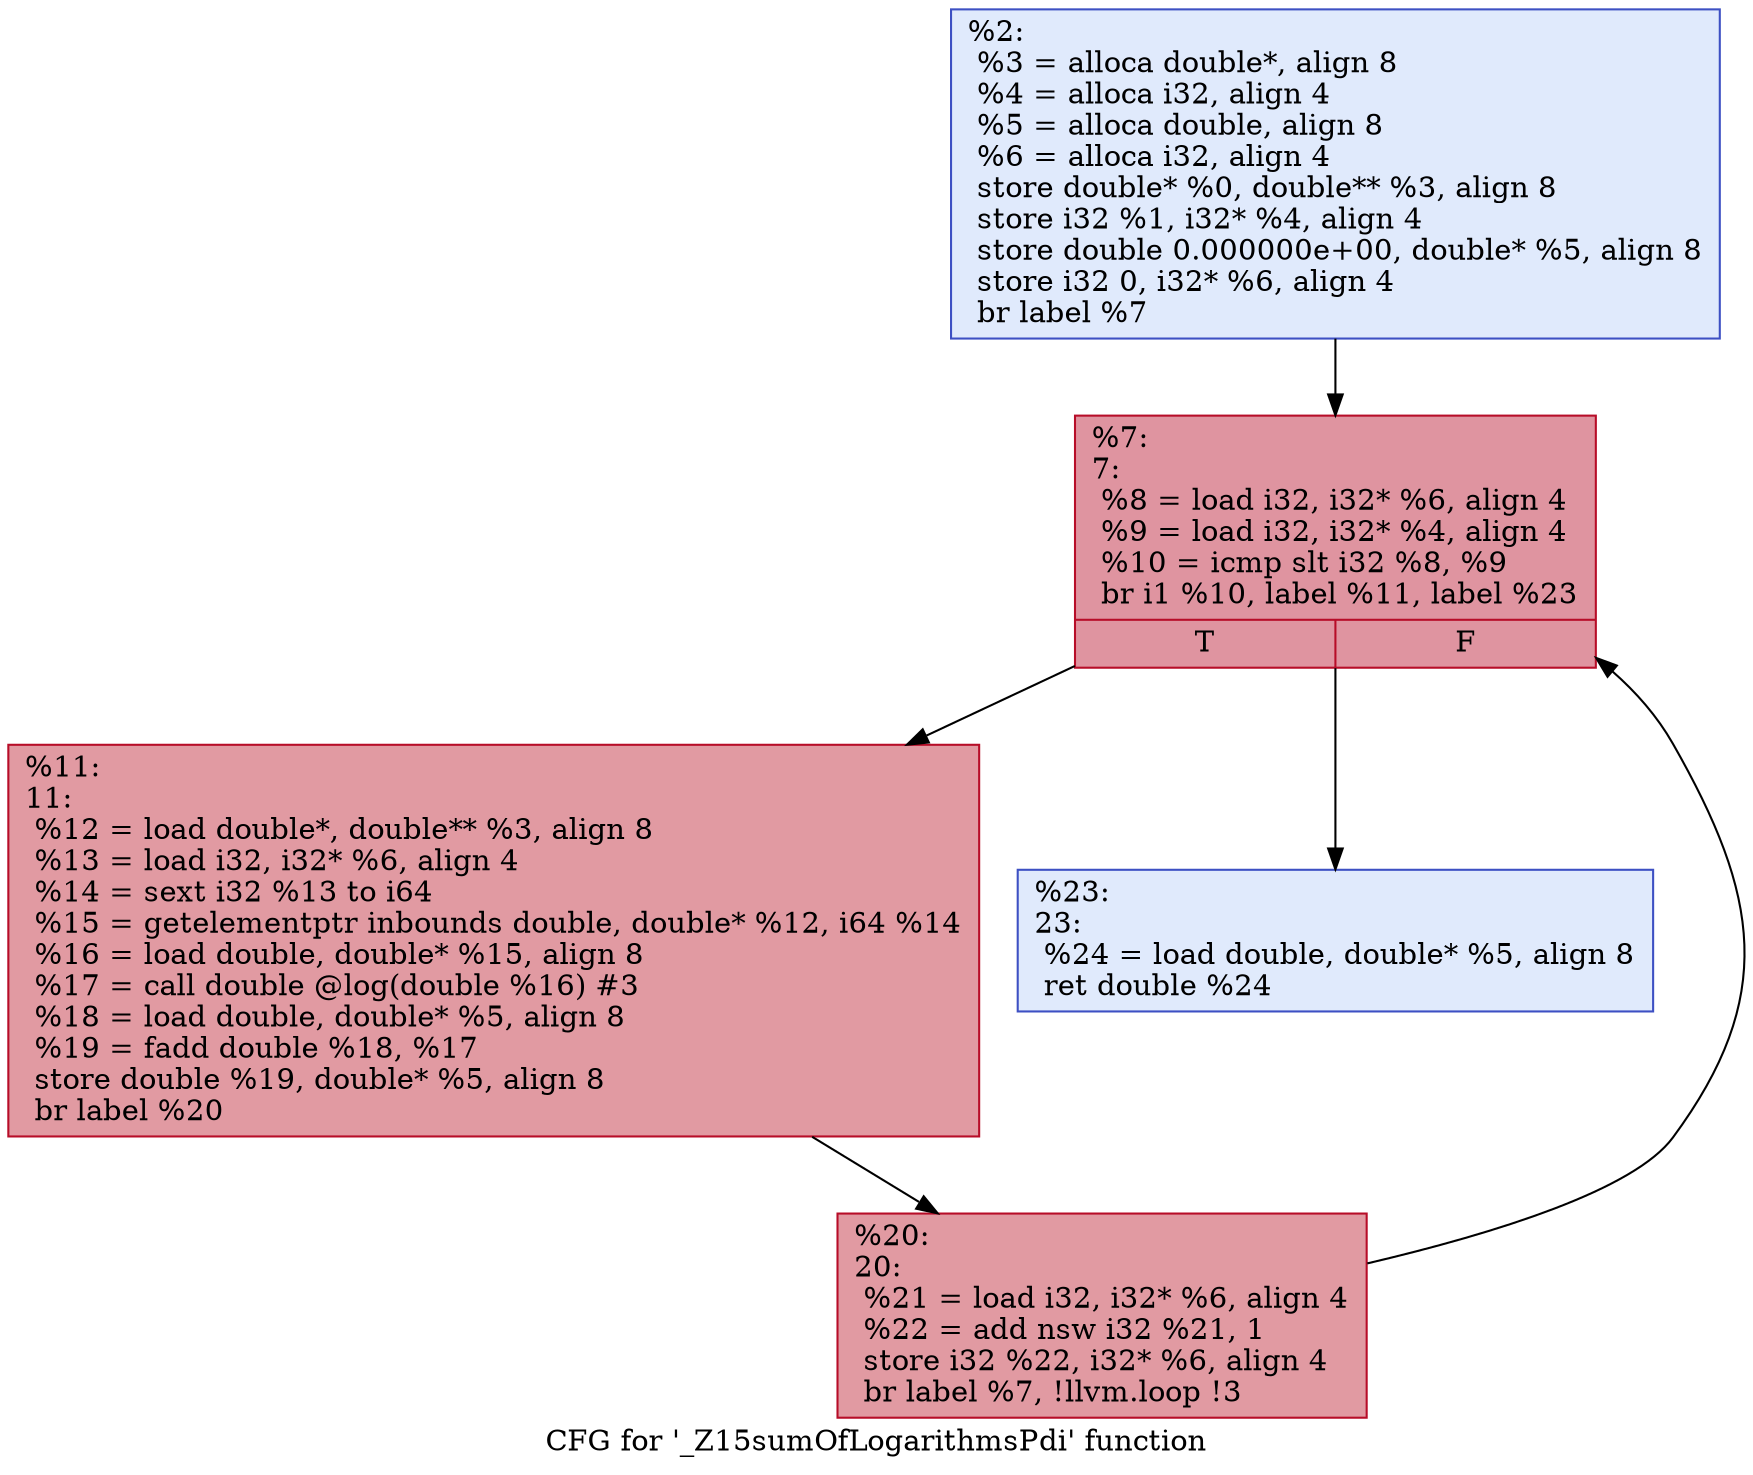 digraph "CFG for '_Z15sumOfLogarithmsPdi' function" {
	label="CFG for '_Z15sumOfLogarithmsPdi' function";

	1 [shape=record,color="#3d50c3ff", style=filled, fillcolor="#b9d0f970",label="{%2:\l  %3 = alloca double*, align 8\l  %4 = alloca i32, align 4\l  %5 = alloca double, align 8\l  %6 = alloca i32, align 4\l  store double* %0, double** %3, align 8\l  store i32 %1, i32* %4, align 4\l  store double 0.000000e+00, double* %5, align 8\l  store i32 0, i32* %6, align 4\l  br label %7\l}"];
	1 -> 2;
	2 [shape=record,color="#b70d28ff", style=filled, fillcolor="#b70d2870",label="{%7:\l7:                                                \l  %8 = load i32, i32* %6, align 4\l  %9 = load i32, i32* %4, align 4\l  %10 = icmp slt i32 %8, %9\l  br i1 %10, label %11, label %23\l|{<s0>T|<s1>F}}"];
	2 -> 3;
	2 -> 4;
	3 [shape=record,color="#b70d28ff", style=filled, fillcolor="#bb1b2c70",label="{%11:\l11:                                               \l  %12 = load double*, double** %3, align 8\l  %13 = load i32, i32* %6, align 4\l  %14 = sext i32 %13 to i64\l  %15 = getelementptr inbounds double, double* %12, i64 %14\l  %16 = load double, double* %15, align 8\l  %17 = call double @log(double %16) #3\l  %18 = load double, double* %5, align 8\l  %19 = fadd double %18, %17\l  store double %19, double* %5, align 8\l  br label %20\l}"];
	3 -> 5;
	5 [shape=record,color="#b70d28ff", style=filled, fillcolor="#bb1b2c70",label="{%20:\l20:                                               \l  %21 = load i32, i32* %6, align 4\l  %22 = add nsw i32 %21, 1\l  store i32 %22, i32* %6, align 4\l  br label %7, !llvm.loop !3\l}"];
	5 -> 2;
	4 [shape=record,color="#3d50c3ff", style=filled, fillcolor="#b9d0f970",label="{%23:\l23:                                               \l  %24 = load double, double* %5, align 8\l  ret double %24\l}"];
}

